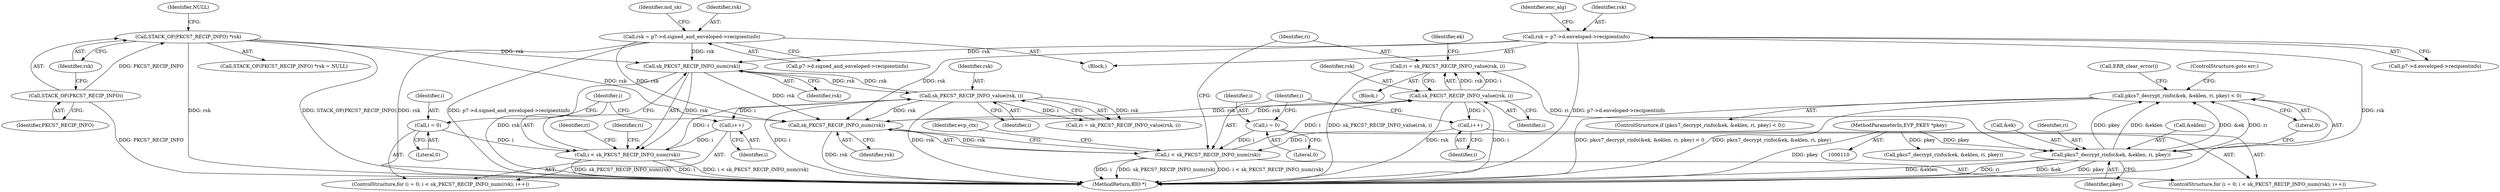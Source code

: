 digraph "0_openssl_59302b600e8d5b77ef144e447bb046fd7ab72686@API" {
"1000511" [label="(Call,pkcs7_decrypt_rinfo(&ek, &eklen, ri, pkey) < 0)"];
"1000512" [label="(Call,pkcs7_decrypt_rinfo(&ek, &eklen, ri, pkey))"];
"1000505" [label="(Call,ri = sk_PKCS7_RECIP_INFO_value(rsk, i))"];
"1000507" [label="(Call,sk_PKCS7_RECIP_INFO_value(rsk, i))"];
"1000500" [label="(Call,sk_PKCS7_RECIP_INFO_num(rsk))"];
"1000314" [label="(Call,rsk = p7->d.enveloped->recipientinfo)"];
"1000461" [label="(Call,sk_PKCS7_RECIP_INFO_num(rsk))"];
"1000159" [label="(Call,STACK_OF(PKCS7_RECIP_INFO) *rsk)"];
"1000160" [label="(Call,STACK_OF(PKCS7_RECIP_INFO))"];
"1000468" [label="(Call,sk_PKCS7_RECIP_INFO_value(rsk, i))"];
"1000459" [label="(Call,i < sk_PKCS7_RECIP_INFO_num(rsk))"];
"1000456" [label="(Call,i = 0)"];
"1000463" [label="(Call,i++)"];
"1000257" [label="(Call,rsk = p7->d.signed_and_enveloped->recipientinfo)"];
"1000498" [label="(Call,i < sk_PKCS7_RECIP_INFO_num(rsk))"];
"1000495" [label="(Call,i = 0)"];
"1000502" [label="(Call,i++)"];
"1000112" [label="(MethodParameterIn,EVP_PKEY *pkey)"];
"1000512" [label="(Call,pkcs7_decrypt_rinfo(&ek, &eklen, ri, pkey))"];
"1000509" [label="(Identifier,i)"];
"1000482" [label="(Identifier,ri)"];
"1000497" [label="(Literal,0)"];
"1000503" [label="(Identifier,i)"];
"1000467" [label="(Identifier,ri)"];
"1000316" [label="(Call,p7->d.enveloped->recipientinfo)"];
"1000500" [label="(Call,sk_PKCS7_RECIP_INFO_num(rsk))"];
"1000315" [label="(Identifier,rsk)"];
"1000221" [label="(Block,)"];
"1000462" [label="(Identifier,rsk)"];
"1000464" [label="(Identifier,i)"];
"1000258" [label="(Identifier,rsk)"];
"1000314" [label="(Call,rsk = p7->d.enveloped->recipientinfo)"];
"1000267" [label="(Identifier,md_sk)"];
"1000257" [label="(Call,rsk = p7->d.signed_and_enveloped->recipientinfo)"];
"1000495" [label="(Call,i = 0)"];
"1000513" [label="(Call,&ek)"];
"1000496" [label="(Identifier,i)"];
"1000517" [label="(Identifier,ri)"];
"1000498" [label="(Call,i < sk_PKCS7_RECIP_INFO_num(rsk))"];
"1000518" [label="(Identifier,pkey)"];
"1000502" [label="(Call,i++)"];
"1000458" [label="(Literal,0)"];
"1000505" [label="(Call,ri = sk_PKCS7_RECIP_INFO_value(rsk, i))"];
"1000499" [label="(Identifier,i)"];
"1000466" [label="(Call,ri = sk_PKCS7_RECIP_INFO_value(rsk, i))"];
"1000520" [label="(ControlStructure,goto err;)"];
"1000504" [label="(Block,)"];
"1000456" [label="(Call,i = 0)"];
"1000519" [label="(Literal,0)"];
"1000161" [label="(Identifier,PKCS7_RECIP_INFO)"];
"1000468" [label="(Call,sk_PKCS7_RECIP_INFO_value(rsk, i))"];
"1000457" [label="(Identifier,i)"];
"1000494" [label="(ControlStructure,for (i = 0; i < sk_PKCS7_RECIP_INFO_num(rsk); i++))"];
"1000160" [label="(Call,STACK_OF(PKCS7_RECIP_INFO))"];
"1000501" [label="(Identifier,rsk)"];
"1000460" [label="(Identifier,i)"];
"1000511" [label="(Call,pkcs7_decrypt_rinfo(&ek, &eklen, ri, pkey) < 0)"];
"1000508" [label="(Identifier,rsk)"];
"1000461" [label="(Call,sk_PKCS7_RECIP_INFO_num(rsk))"];
"1000159" [label="(Call,STACK_OF(PKCS7_RECIP_INFO) *rsk)"];
"1000162" [label="(Identifier,rsk)"];
"1000506" [label="(Identifier,ri)"];
"1000112" [label="(MethodParameterIn,EVP_PKEY *pkey)"];
"1000163" [label="(Identifier,NULL)"];
"1000470" [label="(Identifier,i)"];
"1000725" [label="(MethodReturn,BIO *)"];
"1000514" [label="(Identifier,ek)"];
"1000526" [label="(Call,pkcs7_decrypt_rinfo(&ek, &eklen, ri, pkey))"];
"1000507" [label="(Call,sk_PKCS7_RECIP_INFO_value(rsk, i))"];
"1000537" [label="(Identifier,evp_ctx)"];
"1000463" [label="(Call,i++)"];
"1000510" [label="(ControlStructure,if (pkcs7_decrypt_rinfo(&ek, &eklen, ri, pkey) < 0))"];
"1000469" [label="(Identifier,rsk)"];
"1000455" [label="(ControlStructure,for (i = 0; i < sk_PKCS7_RECIP_INFO_num(rsk); i++))"];
"1000459" [label="(Call,i < sk_PKCS7_RECIP_INFO_num(rsk))"];
"1000259" [label="(Call,p7->d.signed_and_enveloped->recipientinfo)"];
"1000158" [label="(Call,STACK_OF(PKCS7_RECIP_INFO) *rsk = NULL)"];
"1000521" [label="(Call,ERR_clear_error())"];
"1000515" [label="(Call,&eklen)"];
"1000324" [label="(Identifier,enc_alg)"];
"1000511" -> "1000510"  [label="AST: "];
"1000511" -> "1000519"  [label="CFG: "];
"1000512" -> "1000511"  [label="AST: "];
"1000519" -> "1000511"  [label="AST: "];
"1000520" -> "1000511"  [label="CFG: "];
"1000521" -> "1000511"  [label="CFG: "];
"1000511" -> "1000725"  [label="DDG: pkcs7_decrypt_rinfo(&ek, &eklen, ri, pkey) < 0"];
"1000511" -> "1000725"  [label="DDG: pkcs7_decrypt_rinfo(&ek, &eklen, ri, pkey)"];
"1000512" -> "1000511"  [label="DDG: &ek"];
"1000512" -> "1000511"  [label="DDG: &eklen"];
"1000512" -> "1000511"  [label="DDG: ri"];
"1000512" -> "1000511"  [label="DDG: pkey"];
"1000512" -> "1000518"  [label="CFG: "];
"1000513" -> "1000512"  [label="AST: "];
"1000515" -> "1000512"  [label="AST: "];
"1000517" -> "1000512"  [label="AST: "];
"1000518" -> "1000512"  [label="AST: "];
"1000519" -> "1000512"  [label="CFG: "];
"1000512" -> "1000725"  [label="DDG: &ek"];
"1000512" -> "1000725"  [label="DDG: pkey"];
"1000512" -> "1000725"  [label="DDG: &eklen"];
"1000512" -> "1000725"  [label="DDG: ri"];
"1000505" -> "1000512"  [label="DDG: ri"];
"1000112" -> "1000512"  [label="DDG: pkey"];
"1000505" -> "1000504"  [label="AST: "];
"1000505" -> "1000507"  [label="CFG: "];
"1000506" -> "1000505"  [label="AST: "];
"1000507" -> "1000505"  [label="AST: "];
"1000514" -> "1000505"  [label="CFG: "];
"1000505" -> "1000725"  [label="DDG: sk_PKCS7_RECIP_INFO_value(rsk, i)"];
"1000507" -> "1000505"  [label="DDG: rsk"];
"1000507" -> "1000505"  [label="DDG: i"];
"1000507" -> "1000509"  [label="CFG: "];
"1000508" -> "1000507"  [label="AST: "];
"1000509" -> "1000507"  [label="AST: "];
"1000507" -> "1000725"  [label="DDG: i"];
"1000507" -> "1000725"  [label="DDG: rsk"];
"1000507" -> "1000500"  [label="DDG: rsk"];
"1000507" -> "1000502"  [label="DDG: i"];
"1000500" -> "1000507"  [label="DDG: rsk"];
"1000498" -> "1000507"  [label="DDG: i"];
"1000500" -> "1000498"  [label="AST: "];
"1000500" -> "1000501"  [label="CFG: "];
"1000501" -> "1000500"  [label="AST: "];
"1000498" -> "1000500"  [label="CFG: "];
"1000500" -> "1000725"  [label="DDG: rsk"];
"1000500" -> "1000498"  [label="DDG: rsk"];
"1000314" -> "1000500"  [label="DDG: rsk"];
"1000461" -> "1000500"  [label="DDG: rsk"];
"1000159" -> "1000500"  [label="DDG: rsk"];
"1000468" -> "1000500"  [label="DDG: rsk"];
"1000257" -> "1000500"  [label="DDG: rsk"];
"1000314" -> "1000221"  [label="AST: "];
"1000314" -> "1000316"  [label="CFG: "];
"1000315" -> "1000314"  [label="AST: "];
"1000316" -> "1000314"  [label="AST: "];
"1000324" -> "1000314"  [label="CFG: "];
"1000314" -> "1000725"  [label="DDG: rsk"];
"1000314" -> "1000725"  [label="DDG: p7->d.enveloped->recipientinfo"];
"1000314" -> "1000461"  [label="DDG: rsk"];
"1000461" -> "1000459"  [label="AST: "];
"1000461" -> "1000462"  [label="CFG: "];
"1000462" -> "1000461"  [label="AST: "];
"1000459" -> "1000461"  [label="CFG: "];
"1000461" -> "1000725"  [label="DDG: rsk"];
"1000461" -> "1000459"  [label="DDG: rsk"];
"1000159" -> "1000461"  [label="DDG: rsk"];
"1000468" -> "1000461"  [label="DDG: rsk"];
"1000257" -> "1000461"  [label="DDG: rsk"];
"1000461" -> "1000468"  [label="DDG: rsk"];
"1000159" -> "1000158"  [label="AST: "];
"1000159" -> "1000162"  [label="CFG: "];
"1000160" -> "1000159"  [label="AST: "];
"1000162" -> "1000159"  [label="AST: "];
"1000163" -> "1000159"  [label="CFG: "];
"1000159" -> "1000725"  [label="DDG: STACK_OF(PKCS7_RECIP_INFO)"];
"1000159" -> "1000725"  [label="DDG: rsk"];
"1000160" -> "1000159"  [label="DDG: PKCS7_RECIP_INFO"];
"1000160" -> "1000161"  [label="CFG: "];
"1000161" -> "1000160"  [label="AST: "];
"1000162" -> "1000160"  [label="CFG: "];
"1000160" -> "1000725"  [label="DDG: PKCS7_RECIP_INFO"];
"1000468" -> "1000466"  [label="AST: "];
"1000468" -> "1000470"  [label="CFG: "];
"1000469" -> "1000468"  [label="AST: "];
"1000470" -> "1000468"  [label="AST: "];
"1000466" -> "1000468"  [label="CFG: "];
"1000468" -> "1000725"  [label="DDG: rsk"];
"1000468" -> "1000725"  [label="DDG: i"];
"1000468" -> "1000463"  [label="DDG: i"];
"1000468" -> "1000466"  [label="DDG: rsk"];
"1000468" -> "1000466"  [label="DDG: i"];
"1000459" -> "1000468"  [label="DDG: i"];
"1000459" -> "1000455"  [label="AST: "];
"1000460" -> "1000459"  [label="AST: "];
"1000467" -> "1000459"  [label="CFG: "];
"1000482" -> "1000459"  [label="CFG: "];
"1000459" -> "1000725"  [label="DDG: sk_PKCS7_RECIP_INFO_num(rsk)"];
"1000459" -> "1000725"  [label="DDG: i"];
"1000459" -> "1000725"  [label="DDG: i < sk_PKCS7_RECIP_INFO_num(rsk)"];
"1000456" -> "1000459"  [label="DDG: i"];
"1000463" -> "1000459"  [label="DDG: i"];
"1000456" -> "1000455"  [label="AST: "];
"1000456" -> "1000458"  [label="CFG: "];
"1000457" -> "1000456"  [label="AST: "];
"1000458" -> "1000456"  [label="AST: "];
"1000460" -> "1000456"  [label="CFG: "];
"1000463" -> "1000455"  [label="AST: "];
"1000463" -> "1000464"  [label="CFG: "];
"1000464" -> "1000463"  [label="AST: "];
"1000460" -> "1000463"  [label="CFG: "];
"1000257" -> "1000221"  [label="AST: "];
"1000257" -> "1000259"  [label="CFG: "];
"1000258" -> "1000257"  [label="AST: "];
"1000259" -> "1000257"  [label="AST: "];
"1000267" -> "1000257"  [label="CFG: "];
"1000257" -> "1000725"  [label="DDG: p7->d.signed_and_enveloped->recipientinfo"];
"1000257" -> "1000725"  [label="DDG: rsk"];
"1000498" -> "1000494"  [label="AST: "];
"1000499" -> "1000498"  [label="AST: "];
"1000506" -> "1000498"  [label="CFG: "];
"1000537" -> "1000498"  [label="CFG: "];
"1000498" -> "1000725"  [label="DDG: i < sk_PKCS7_RECIP_INFO_num(rsk)"];
"1000498" -> "1000725"  [label="DDG: i"];
"1000498" -> "1000725"  [label="DDG: sk_PKCS7_RECIP_INFO_num(rsk)"];
"1000495" -> "1000498"  [label="DDG: i"];
"1000502" -> "1000498"  [label="DDG: i"];
"1000495" -> "1000494"  [label="AST: "];
"1000495" -> "1000497"  [label="CFG: "];
"1000496" -> "1000495"  [label="AST: "];
"1000497" -> "1000495"  [label="AST: "];
"1000499" -> "1000495"  [label="CFG: "];
"1000502" -> "1000494"  [label="AST: "];
"1000502" -> "1000503"  [label="CFG: "];
"1000503" -> "1000502"  [label="AST: "];
"1000499" -> "1000502"  [label="CFG: "];
"1000112" -> "1000110"  [label="AST: "];
"1000112" -> "1000725"  [label="DDG: pkey"];
"1000112" -> "1000526"  [label="DDG: pkey"];
}
